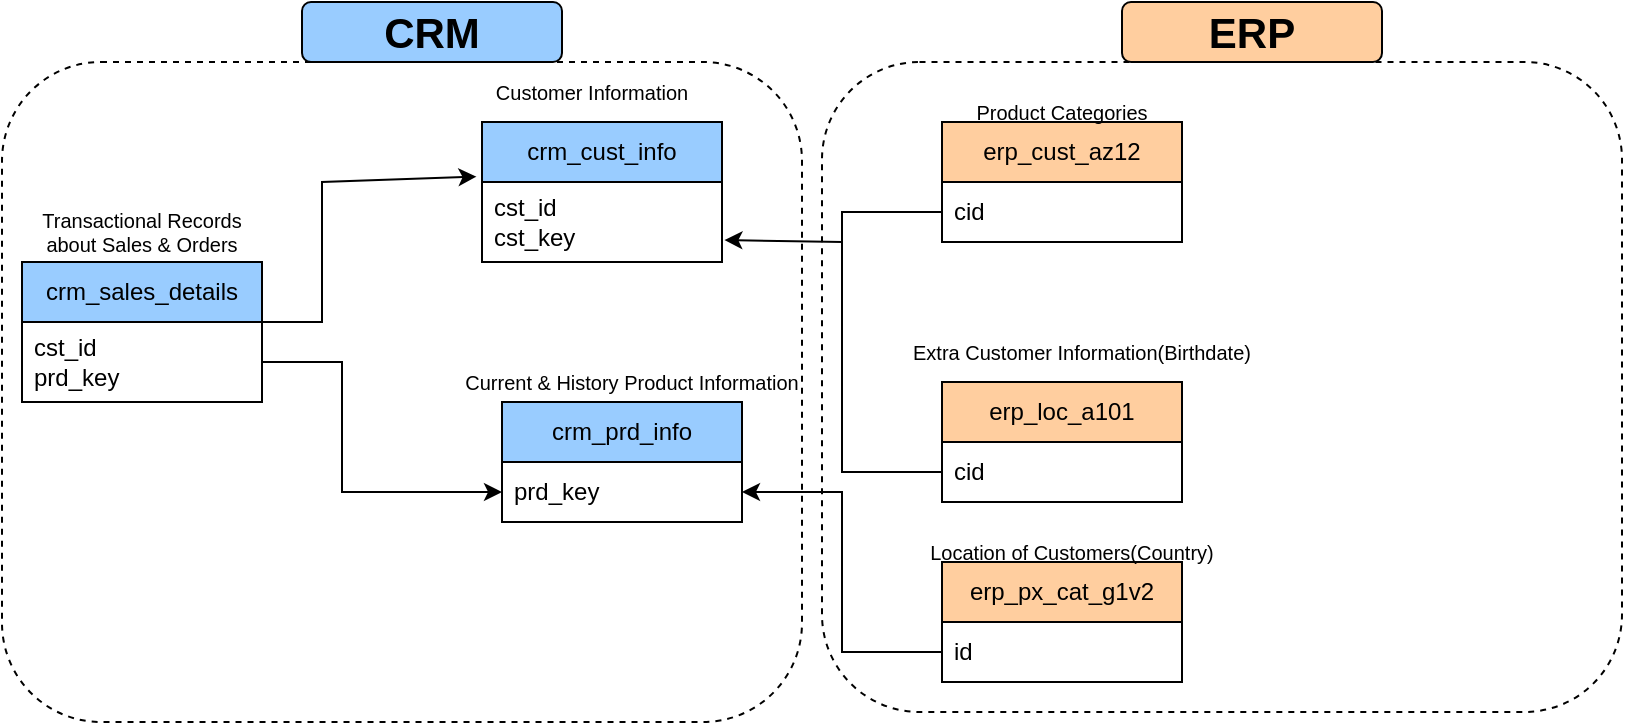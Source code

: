 <mxfile version="27.2.0">
  <diagram name="Page-1" id="W_kgZWfJZMUGTaBotFai">
    <mxGraphModel dx="578" dy="1072" grid="1" gridSize="10" guides="1" tooltips="1" connect="1" arrows="1" fold="1" page="1" pageScale="1" pageWidth="850" pageHeight="1100" math="0" shadow="0">
      <root>
        <mxCell id="0" />
        <mxCell id="1" parent="0" />
        <mxCell id="K6GWsXZ1tZp8k8KryRzN-1" value="crm_cust_info" style="swimlane;fontStyle=0;childLayout=stackLayout;horizontal=1;startSize=30;horizontalStack=0;resizeParent=1;resizeParentMax=0;resizeLast=0;collapsible=1;marginBottom=0;whiteSpace=wrap;html=1;fillColor=#99CCFF;" vertex="1" parent="1">
          <mxGeometry x="250" y="130" width="120" height="70" as="geometry" />
        </mxCell>
        <mxCell id="K6GWsXZ1tZp8k8KryRzN-2" value="cst_id&lt;div&gt;cst_key&lt;/div&gt;" style="text;strokeColor=none;fillColor=none;align=left;verticalAlign=middle;spacingLeft=4;spacingRight=4;overflow=hidden;points=[[0,0.5],[1,0.5]];portConstraint=eastwest;rotatable=0;whiteSpace=wrap;html=1;" vertex="1" parent="K6GWsXZ1tZp8k8KryRzN-1">
          <mxGeometry y="30" width="120" height="40" as="geometry" />
        </mxCell>
        <mxCell id="K6GWsXZ1tZp8k8KryRzN-5" value="&lt;font style=&quot;font-size: 10px;&quot;&gt;Customer Information&lt;/font&gt;" style="text;html=1;align=center;verticalAlign=middle;whiteSpace=wrap;rounded=0;" vertex="1" parent="1">
          <mxGeometry x="240" y="100" width="130" height="30" as="geometry" />
        </mxCell>
        <mxCell id="K6GWsXZ1tZp8k8KryRzN-11" value="crm_prd_info" style="swimlane;fontStyle=0;childLayout=stackLayout;horizontal=1;startSize=30;horizontalStack=0;resizeParent=1;resizeParentMax=0;resizeLast=0;collapsible=1;marginBottom=0;whiteSpace=wrap;html=1;fillColor=#99CCFF;" vertex="1" parent="1">
          <mxGeometry x="260" y="270" width="120" height="60" as="geometry" />
        </mxCell>
        <mxCell id="K6GWsXZ1tZp8k8KryRzN-12" value="prd_key" style="text;strokeColor=none;fillColor=none;align=left;verticalAlign=middle;spacingLeft=4;spacingRight=4;overflow=hidden;points=[[0,0.5],[1,0.5]];portConstraint=eastwest;rotatable=0;whiteSpace=wrap;html=1;" vertex="1" parent="K6GWsXZ1tZp8k8KryRzN-11">
          <mxGeometry y="30" width="120" height="30" as="geometry" />
        </mxCell>
        <mxCell id="K6GWsXZ1tZp8k8KryRzN-13" value="Item 2" style="text;strokeColor=none;fillColor=none;align=left;verticalAlign=middle;spacingLeft=4;spacingRight=4;overflow=hidden;points=[[0,0.5],[1,0.5]];portConstraint=eastwest;rotatable=0;whiteSpace=wrap;html=1;" vertex="1" parent="K6GWsXZ1tZp8k8KryRzN-11">
          <mxGeometry y="60" width="120" as="geometry" />
        </mxCell>
        <mxCell id="K6GWsXZ1tZp8k8KryRzN-15" value="&lt;span style=&quot;font-size: 10px;&quot;&gt;Current &amp;amp; History Product Information&lt;/span&gt;" style="text;html=1;align=center;verticalAlign=middle;whiteSpace=wrap;rounded=0;" vertex="1" parent="1">
          <mxGeometry x="240" y="250" width="170" height="20" as="geometry" />
        </mxCell>
        <mxCell id="K6GWsXZ1tZp8k8KryRzN-16" value="crm_sales_details" style="swimlane;fontStyle=0;childLayout=stackLayout;horizontal=1;startSize=30;horizontalStack=0;resizeParent=1;resizeParentMax=0;resizeLast=0;collapsible=1;marginBottom=0;whiteSpace=wrap;html=1;fillColor=#99CCFF;" vertex="1" parent="1">
          <mxGeometry x="20" y="200" width="120" height="70" as="geometry" />
        </mxCell>
        <mxCell id="K6GWsXZ1tZp8k8KryRzN-17" value="cst_id&lt;br&gt;&lt;div&gt;prd_key&lt;/div&gt;" style="text;strokeColor=none;fillColor=none;align=left;verticalAlign=middle;spacingLeft=4;spacingRight=4;overflow=hidden;points=[[0,0.5],[1,0.5]];portConstraint=eastwest;rotatable=0;whiteSpace=wrap;html=1;" vertex="1" parent="K6GWsXZ1tZp8k8KryRzN-16">
          <mxGeometry y="30" width="120" height="40" as="geometry" />
        </mxCell>
        <mxCell id="K6GWsXZ1tZp8k8KryRzN-18" value="" style="endArrow=classic;html=1;rounded=0;entryX=-0.023;entryY=-0.067;entryDx=0;entryDy=0;entryPerimeter=0;" edge="1" parent="1" target="K6GWsXZ1tZp8k8KryRzN-2">
          <mxGeometry width="50" height="50" relative="1" as="geometry">
            <mxPoint x="140" y="230" as="sourcePoint" />
            <mxPoint x="190" y="180" as="targetPoint" />
            <Array as="points">
              <mxPoint x="170" y="230" />
              <mxPoint x="170" y="160" />
            </Array>
          </mxGeometry>
        </mxCell>
        <mxCell id="K6GWsXZ1tZp8k8KryRzN-19" value="" style="endArrow=classic;html=1;rounded=0;entryX=0;entryY=0.5;entryDx=0;entryDy=0;" edge="1" parent="1" target="K6GWsXZ1tZp8k8KryRzN-12">
          <mxGeometry width="50" height="50" relative="1" as="geometry">
            <mxPoint x="140" y="250" as="sourcePoint" />
            <mxPoint x="250" y="310" as="targetPoint" />
            <Array as="points">
              <mxPoint x="180" y="250" />
              <mxPoint x="180" y="315" />
            </Array>
          </mxGeometry>
        </mxCell>
        <mxCell id="K6GWsXZ1tZp8k8KryRzN-21" value="erp_cust_az12" style="swimlane;fontStyle=0;childLayout=stackLayout;horizontal=1;startSize=30;horizontalStack=0;resizeParent=1;resizeParentMax=0;resizeLast=0;collapsible=1;marginBottom=0;whiteSpace=wrap;html=1;fillColor=#FFCE9F;" vertex="1" parent="1">
          <mxGeometry x="480" y="130" width="120" height="60" as="geometry" />
        </mxCell>
        <mxCell id="K6GWsXZ1tZp8k8KryRzN-22" value="cid" style="text;strokeColor=none;fillColor=none;align=left;verticalAlign=middle;spacingLeft=4;spacingRight=4;overflow=hidden;points=[[0,0.5],[1,0.5]];portConstraint=eastwest;rotatable=0;whiteSpace=wrap;html=1;" vertex="1" parent="K6GWsXZ1tZp8k8KryRzN-21">
          <mxGeometry y="30" width="120" height="30" as="geometry" />
        </mxCell>
        <mxCell id="K6GWsXZ1tZp8k8KryRzN-23" value="erp_loc_a101" style="swimlane;fontStyle=0;childLayout=stackLayout;horizontal=1;startSize=30;horizontalStack=0;resizeParent=1;resizeParentMax=0;resizeLast=0;collapsible=1;marginBottom=0;whiteSpace=wrap;html=1;fillColor=#FFCE9F;" vertex="1" parent="1">
          <mxGeometry x="480" y="260" width="120" height="60" as="geometry" />
        </mxCell>
        <mxCell id="K6GWsXZ1tZp8k8KryRzN-24" value="cid" style="text;strokeColor=none;fillColor=none;align=left;verticalAlign=middle;spacingLeft=4;spacingRight=4;overflow=hidden;points=[[0,0.5],[1,0.5]];portConstraint=eastwest;rotatable=0;whiteSpace=wrap;html=1;" vertex="1" parent="K6GWsXZ1tZp8k8KryRzN-23">
          <mxGeometry y="30" width="120" height="30" as="geometry" />
        </mxCell>
        <mxCell id="K6GWsXZ1tZp8k8KryRzN-26" value="erp_px_cat_g1v2" style="swimlane;fontStyle=0;childLayout=stackLayout;horizontal=1;startSize=30;horizontalStack=0;resizeParent=1;resizeParentMax=0;resizeLast=0;collapsible=1;marginBottom=0;whiteSpace=wrap;html=1;fillColor=#FFCE9F;" vertex="1" parent="1">
          <mxGeometry x="480" y="350" width="120" height="60" as="geometry" />
        </mxCell>
        <mxCell id="K6GWsXZ1tZp8k8KryRzN-27" value="id" style="text;strokeColor=none;fillColor=none;align=left;verticalAlign=middle;spacingLeft=4;spacingRight=4;overflow=hidden;points=[[0,0.5],[1,0.5]];portConstraint=eastwest;rotatable=0;whiteSpace=wrap;html=1;" vertex="1" parent="K6GWsXZ1tZp8k8KryRzN-26">
          <mxGeometry y="30" width="120" height="30" as="geometry" />
        </mxCell>
        <mxCell id="K6GWsXZ1tZp8k8KryRzN-29" value="&lt;font style=&quot;font-size: 21px;&quot;&gt;&lt;b&gt;CRM&lt;/b&gt;&lt;/font&gt;" style="rounded=1;whiteSpace=wrap;html=1;fillColor=#99CCFF;" vertex="1" parent="1">
          <mxGeometry x="160" y="70" width="130" height="30" as="geometry" />
        </mxCell>
        <mxCell id="K6GWsXZ1tZp8k8KryRzN-34" value="" style="endArrow=classic;html=1;rounded=0;exitX=0;exitY=0.5;exitDx=0;exitDy=0;entryX=1.01;entryY=0.725;entryDx=0;entryDy=0;entryPerimeter=0;" edge="1" parent="1" source="K6GWsXZ1tZp8k8KryRzN-22" target="K6GWsXZ1tZp8k8KryRzN-2">
          <mxGeometry width="50" height="50" relative="1" as="geometry">
            <mxPoint x="400" y="200" as="sourcePoint" />
            <mxPoint x="373" y="187" as="targetPoint" />
            <Array as="points">
              <mxPoint x="430" y="175" />
              <mxPoint x="430" y="190" />
            </Array>
          </mxGeometry>
        </mxCell>
        <mxCell id="K6GWsXZ1tZp8k8KryRzN-36" value="" style="endArrow=none;html=1;rounded=0;exitX=0;exitY=0.5;exitDx=0;exitDy=0;" edge="1" parent="1" source="K6GWsXZ1tZp8k8KryRzN-24">
          <mxGeometry width="50" height="50" relative="1" as="geometry">
            <mxPoint x="430" y="300" as="sourcePoint" />
            <mxPoint x="430" y="190" as="targetPoint" />
            <Array as="points">
              <mxPoint x="430" y="305" />
            </Array>
          </mxGeometry>
        </mxCell>
        <mxCell id="K6GWsXZ1tZp8k8KryRzN-37" value="" style="endArrow=classic;html=1;rounded=0;exitX=0;exitY=0.5;exitDx=0;exitDy=0;entryX=1;entryY=0.5;entryDx=0;entryDy=0;" edge="1" parent="1" source="K6GWsXZ1tZp8k8KryRzN-27" target="K6GWsXZ1tZp8k8KryRzN-12">
          <mxGeometry width="50" height="50" relative="1" as="geometry">
            <mxPoint x="380" y="300" as="sourcePoint" />
            <mxPoint x="430" y="250" as="targetPoint" />
            <Array as="points">
              <mxPoint x="430" y="395" />
              <mxPoint x="430" y="315" />
            </Array>
          </mxGeometry>
        </mxCell>
        <mxCell id="K6GWsXZ1tZp8k8KryRzN-38" value="" style="rounded=1;whiteSpace=wrap;html=1;fillColor=none;dashed=1;" vertex="1" parent="1">
          <mxGeometry x="10" y="100" width="400" height="330" as="geometry" />
        </mxCell>
        <mxCell id="K6GWsXZ1tZp8k8KryRzN-39" value="" style="rounded=1;whiteSpace=wrap;html=1;fillColor=none;dashed=1;" vertex="1" parent="1">
          <mxGeometry x="420" y="100" width="400" height="325" as="geometry" />
        </mxCell>
        <mxCell id="K6GWsXZ1tZp8k8KryRzN-40" value="&lt;span style=&quot;font-size: 21px;&quot;&gt;&lt;b&gt;ERP&lt;/b&gt;&lt;/span&gt;" style="rounded=1;whiteSpace=wrap;html=1;fillColor=#FFCE9F;" vertex="1" parent="1">
          <mxGeometry x="570" y="70" width="130" height="30" as="geometry" />
        </mxCell>
        <mxCell id="K6GWsXZ1tZp8k8KryRzN-41" value="Transactional Records about Sales &amp;amp; Orders" style="text;html=1;align=center;verticalAlign=middle;whiteSpace=wrap;rounded=0;fontSize=10;" vertex="1" parent="1">
          <mxGeometry x="20" y="170" width="120" height="30" as="geometry" />
        </mxCell>
        <mxCell id="K6GWsXZ1tZp8k8KryRzN-42" value="Product Categories" style="text;html=1;align=center;verticalAlign=middle;whiteSpace=wrap;rounded=0;fontSize=10;" vertex="1" parent="1">
          <mxGeometry x="480" y="110" width="120" height="30" as="geometry" />
        </mxCell>
        <mxCell id="K6GWsXZ1tZp8k8KryRzN-43" value="Extra Customer Information(Birthdate)" style="text;html=1;align=center;verticalAlign=middle;whiteSpace=wrap;rounded=0;fontSize=10;" vertex="1" parent="1">
          <mxGeometry x="460" y="230" width="180" height="30" as="geometry" />
        </mxCell>
        <mxCell id="K6GWsXZ1tZp8k8KryRzN-44" value="Location of Customers(Country)" style="text;html=1;align=center;verticalAlign=middle;whiteSpace=wrap;rounded=0;fontSize=10;" vertex="1" parent="1">
          <mxGeometry x="450" y="330" width="190" height="30" as="geometry" />
        </mxCell>
      </root>
    </mxGraphModel>
  </diagram>
</mxfile>

